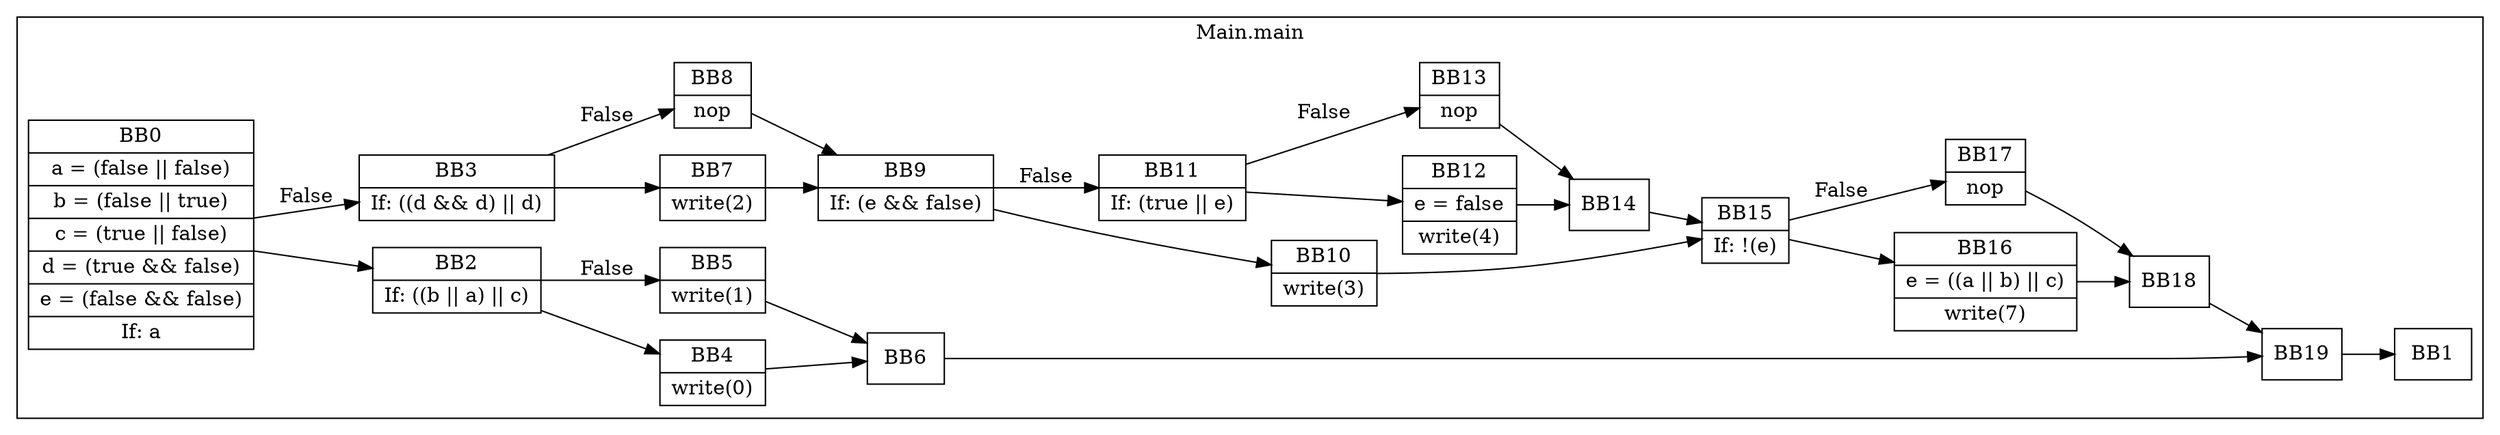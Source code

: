 digraph G {
  graph [ rankdir = "LR" ];
  subgraph cluster_0 {
    label = "Main.main"
    M0_BB0 [
      shape="record"
      label="BB0|a = (false \|\| false)|b = (false \|\| true)|c = (true \|\| false)|d = (true && false)|e = (false && false)|If: a"
    ];
    M0_BB0 -> M0_BB2;
    M0_BB0 -> M0_BB3 [label="False"];
    M0_BB1 [
      shape="record"
      label="BB1"
    ];
    M0_BB2 [
      shape="record"
      label="BB2|If: ((b \|\| a) \|\| c)"
    ];
    M0_BB2 -> M0_BB4;
    M0_BB2 -> M0_BB5 [label="False"];
    M0_BB3 [
      shape="record"
      label="BB3|If: ((d && d) \|\| d)"
    ];
    M0_BB3 -> M0_BB7;
    M0_BB3 -> M0_BB8 [label="False"];
    M0_BB4 [
      shape="record"
      label="BB4|write(0)"
    ];
    M0_BB4 -> M0_BB6;
    M0_BB5 [
      shape="record"
      label="BB5|write(1)"
    ];
    M0_BB5 -> M0_BB6;
    M0_BB6 [
      shape="record"
      label="BB6"
    ];
    M0_BB6 -> M0_BB19;
    M0_BB7 [
      shape="record"
      label="BB7|write(2)"
    ];
    M0_BB7 -> M0_BB9;
    M0_BB8 [
      shape="record"
      label="BB8|nop"
    ];
    M0_BB8 -> M0_BB9;
    M0_BB9 [
      shape="record"
      label="BB9|If: (e && false)"
    ];
    M0_BB9 -> M0_BB10;
    M0_BB9 -> M0_BB11 [label="False"];
    M0_BB10 [
      shape="record"
      label="BB10|write(3)"
    ];
    M0_BB10 -> M0_BB15;
    M0_BB11 [
      shape="record"
      label="BB11|If: (true \|\| e)"
    ];
    M0_BB11 -> M0_BB12;
    M0_BB11 -> M0_BB13 [label="False"];
    M0_BB12 [
      shape="record"
      label="BB12|e = false|write(4)"
    ];
    M0_BB12 -> M0_BB14;
    M0_BB13 [
      shape="record"
      label="BB13|nop"
    ];
    M0_BB13 -> M0_BB14;
    M0_BB14 [
      shape="record"
      label="BB14"
    ];
    M0_BB14 -> M0_BB15;
    M0_BB15 [
      shape="record"
      label="BB15|If: !(e)"
    ];
    M0_BB15 -> M0_BB16;
    M0_BB15 -> M0_BB17 [label="False"];
    M0_BB16 [
      shape="record"
      label="BB16|e = ((a \|\| b) \|\| c)|write(7)"
    ];
    M0_BB16 -> M0_BB18;
    M0_BB17 [
      shape="record"
      label="BB17|nop"
    ];
    M0_BB17 -> M0_BB18;
    M0_BB18 [
      shape="record"
      label="BB18"
    ];
    M0_BB18 -> M0_BB19;
    M0_BB19 [
      shape="record"
      label="BB19"
    ];
    M0_BB19 -> M0_BB1;
  }
}
